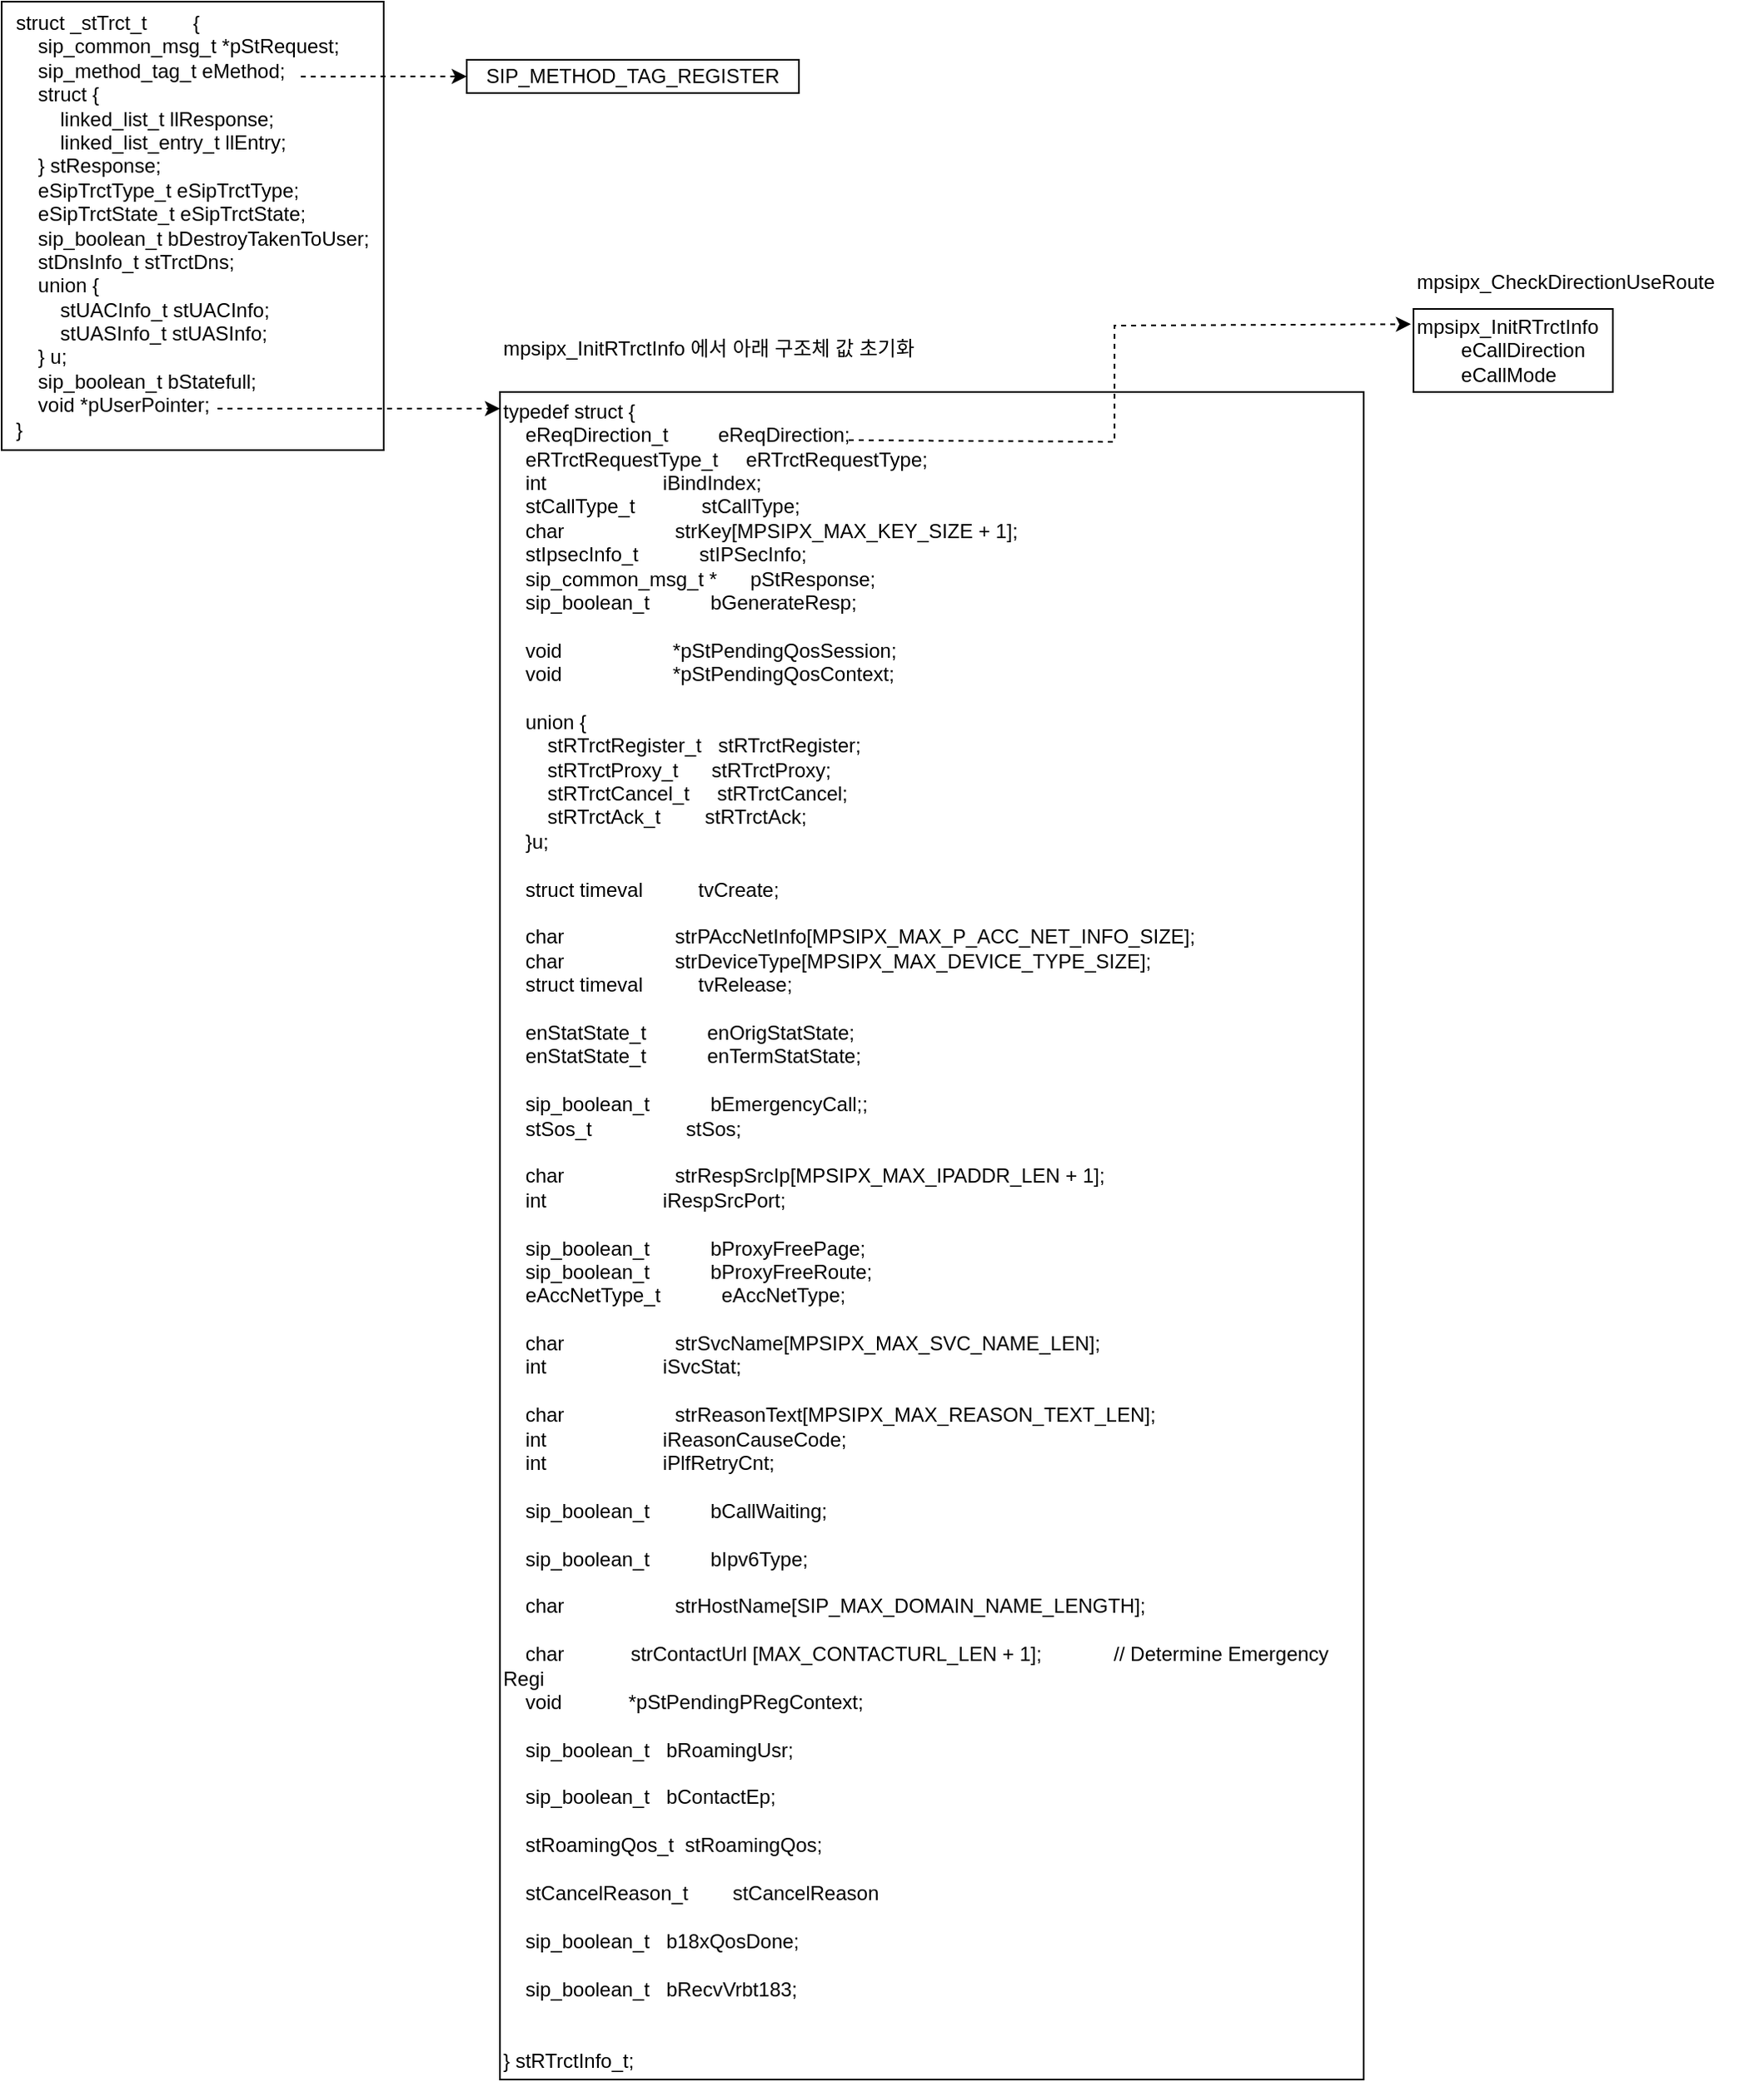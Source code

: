 <mxfile version="24.6.4" type="github">
  <diagram name="페이지-1" id="YhR5rL2IVKgzNh5xREoA">
    <mxGraphModel dx="989" dy="502" grid="1" gridSize="10" guides="1" tooltips="1" connect="1" arrows="1" fold="1" page="1" pageScale="1" pageWidth="827" pageHeight="1169" math="0" shadow="0">
      <root>
        <mxCell id="0" />
        <mxCell id="1" parent="0" />
        <mxCell id="j6d-o00OI4CUoNa3O5Kz-4" value="&lt;div style=&quot;text-align: left;&quot;&gt;struct _stTrct_t&lt;span style=&quot;white-space: pre;&quot;&gt;&#x9;&lt;/span&gt;{&lt;/div&gt;&lt;div style=&quot;text-align: left;&quot;&gt;&amp;nbsp; &amp;nbsp; sip_common_msg_t *pStRequest;&lt;/div&gt;&lt;div style=&quot;text-align: left;&quot;&gt;&amp;nbsp; &amp;nbsp; sip_method_tag_t eMethod;&lt;/div&gt;&lt;div style=&quot;text-align: left;&quot;&gt;&amp;nbsp; &amp;nbsp; struct {&lt;/div&gt;&lt;div style=&quot;text-align: left;&quot;&gt;&amp;nbsp; &amp;nbsp; &amp;nbsp; &amp;nbsp;&lt;span style=&quot;white-space: pre;&quot;&gt;&#x9;&lt;/span&gt;linked_list_t llResponse;&lt;/div&gt;&lt;div style=&quot;text-align: left;&quot;&gt;&amp;nbsp; &amp;nbsp; &amp;nbsp; &amp;nbsp;&lt;span style=&quot;white-space: pre;&quot;&gt;&#x9;&lt;/span&gt;linked_list_entry_t llEntry;&lt;/div&gt;&lt;div style=&quot;text-align: left;&quot;&gt;&amp;nbsp; &amp;nbsp; } stResponse;&lt;/div&gt;&lt;div style=&quot;text-align: left;&quot;&gt;&amp;nbsp; &amp;nbsp; eSipTrctType_t eSipTrctType;&lt;/div&gt;&lt;div style=&quot;text-align: left;&quot;&gt;&amp;nbsp; &amp;nbsp; eSipTrctState_t eSipTrctState;&lt;/div&gt;&lt;div style=&quot;text-align: left;&quot;&gt;&amp;nbsp; &amp;nbsp; sip_boolean_t bDestroyTakenToUser;&lt;/div&gt;&lt;div style=&quot;text-align: left;&quot;&gt;&amp;nbsp; &amp;nbsp; stDnsInfo_t stTrctDns;&lt;/div&gt;&lt;div style=&quot;text-align: left;&quot;&gt;&amp;nbsp; &amp;nbsp; union {&lt;/div&gt;&lt;div style=&quot;text-align: left;&quot;&gt;&amp;nbsp; &amp;nbsp; &amp;nbsp; &amp;nbsp;&lt;span style=&quot;white-space: pre;&quot;&gt;&#x9;&lt;/span&gt;stUACInfo_t stUACInfo;&lt;/div&gt;&lt;div style=&quot;text-align: left;&quot;&gt;&amp;nbsp; &amp;nbsp; &amp;nbsp; &amp;nbsp;&lt;span style=&quot;white-space: pre;&quot;&gt;&#x9;&lt;/span&gt;stUASInfo_t stUASInfo;&lt;/div&gt;&lt;div style=&quot;text-align: left;&quot;&gt;&amp;nbsp; &amp;nbsp; } u;&lt;/div&gt;&lt;div style=&quot;text-align: left;&quot;&gt;&amp;nbsp; &amp;nbsp; sip_boolean_t bStatefull;&lt;/div&gt;&lt;div style=&quot;text-align: left;&quot;&gt;&amp;nbsp; &amp;nbsp; void *pUserPointer;&lt;/div&gt;&lt;div style=&quot;text-align: left;&quot;&gt;}&lt;/div&gt;" style="rounded=0;whiteSpace=wrap;html=1;" vertex="1" parent="1">
          <mxGeometry y="5" width="230" height="270" as="geometry" />
        </mxCell>
        <mxCell id="j6d-o00OI4CUoNa3O5Kz-5" value="&lt;span style=&quot;&quot;&gt;typedef struct {&lt;/span&gt;&lt;br style=&quot;padding: 0px; margin: 0px;&quot;&gt;&lt;span style=&quot;&quot;&gt;&amp;nbsp; &amp;nbsp; eReqDirection_t&amp;nbsp; &amp;nbsp; &amp;nbsp; &amp;nbsp; &amp;nbsp;eReqDirection;&lt;/span&gt;&lt;br style=&quot;padding: 0px; margin: 0px;&quot;&gt;&lt;span style=&quot;&quot;&gt;&amp;nbsp; &amp;nbsp; eRTrctRequestType_t&amp;nbsp; &amp;nbsp; &amp;nbsp;eRTrctRequestType;&lt;/span&gt;&lt;br style=&quot;padding: 0px; margin: 0px;&quot;&gt;&lt;span style=&quot;&quot;&gt;&amp;nbsp; &amp;nbsp; int&amp;nbsp; &amp;nbsp; &amp;nbsp; &amp;nbsp; &amp;nbsp; &amp;nbsp; &amp;nbsp; &amp;nbsp; &amp;nbsp; &amp;nbsp; &amp;nbsp;iBindIndex;&lt;/span&gt;&lt;br style=&quot;padding: 0px; margin: 0px;&quot;&gt;&lt;span style=&quot;&quot;&gt;&amp;nbsp; &amp;nbsp; stCallType_t&amp;nbsp; &amp;nbsp; &amp;nbsp; &amp;nbsp; &amp;nbsp; &amp;nbsp; stCallType;&lt;/span&gt;&lt;br style=&quot;padding: 0px; margin: 0px;&quot;&gt;&lt;span style=&quot;&quot;&gt;&amp;nbsp; &amp;nbsp; char&amp;nbsp; &amp;nbsp; &amp;nbsp; &amp;nbsp; &amp;nbsp; &amp;nbsp; &amp;nbsp; &amp;nbsp; &amp;nbsp; &amp;nbsp; strKey[MPSIPX_MAX_KEY_SIZE + 1];&lt;/span&gt;&lt;br style=&quot;padding: 0px; margin: 0px;&quot;&gt;&lt;span style=&quot;&quot;&gt;&amp;nbsp; &amp;nbsp; stIpsecInfo_t&amp;nbsp; &amp;nbsp; &amp;nbsp; &amp;nbsp; &amp;nbsp; &amp;nbsp;stIPSecInfo;&lt;/span&gt;&lt;br style=&quot;padding: 0px; margin: 0px;&quot;&gt;&lt;span style=&quot;&quot;&gt;&amp;nbsp; &amp;nbsp; sip_common_msg_t *&amp;nbsp; &amp;nbsp; &amp;nbsp; pStResponse;&lt;/span&gt;&lt;br style=&quot;padding: 0px; margin: 0px;&quot;&gt;&lt;span style=&quot;&quot;&gt;&amp;nbsp; &amp;nbsp; sip_boolean_t&amp;nbsp; &amp;nbsp; &amp;nbsp; &amp;nbsp; &amp;nbsp; &amp;nbsp;bGenerateResp;&lt;/span&gt;&lt;br style=&quot;padding: 0px; margin: 0px;&quot;&gt;&lt;br style=&quot;padding: 0px; margin: 0px;&quot;&gt;&lt;span style=&quot;&quot;&gt;&amp;nbsp; &amp;nbsp; void&amp;nbsp; &amp;nbsp; &amp;nbsp; &amp;nbsp; &amp;nbsp; &amp;nbsp; &amp;nbsp; &amp;nbsp; &amp;nbsp; &amp;nbsp; *pStPendingQosSession;&lt;/span&gt;&lt;br style=&quot;padding: 0px; margin: 0px;&quot;&gt;&lt;span style=&quot;&quot;&gt;&amp;nbsp; &amp;nbsp; void&amp;nbsp; &amp;nbsp; &amp;nbsp; &amp;nbsp; &amp;nbsp; &amp;nbsp; &amp;nbsp; &amp;nbsp; &amp;nbsp; &amp;nbsp; *pStPendingQosContext;&lt;/span&gt;&lt;br style=&quot;padding: 0px; margin: 0px;&quot;&gt;&lt;br style=&quot;padding: 0px; margin: 0px;&quot;&gt;&lt;span style=&quot;&quot;&gt;&amp;nbsp; &amp;nbsp; union {&lt;/span&gt;&lt;br style=&quot;padding: 0px; margin: 0px;&quot;&gt;&lt;span style=&quot;&quot;&gt;&amp;nbsp; &amp;nbsp; &amp;nbsp; &amp;nbsp; stRTrctRegister_t&amp;nbsp; &amp;nbsp;stRTrctRegister;&lt;/span&gt;&lt;br style=&quot;padding: 0px; margin: 0px;&quot;&gt;&lt;span style=&quot;&quot;&gt;&amp;nbsp; &amp;nbsp; &amp;nbsp; &amp;nbsp; stRTrctProxy_t&amp;nbsp; &amp;nbsp; &amp;nbsp; stRTrctProxy;&lt;/span&gt;&lt;br style=&quot;padding: 0px; margin: 0px;&quot;&gt;&lt;span style=&quot;&quot;&gt;&amp;nbsp; &amp;nbsp; &amp;nbsp; &amp;nbsp; stRTrctCancel_t&amp;nbsp; &amp;nbsp; &amp;nbsp;stRTrctCancel;&lt;/span&gt;&lt;br style=&quot;padding: 0px; margin: 0px;&quot;&gt;&lt;span style=&quot;&quot;&gt;&amp;nbsp; &amp;nbsp; &amp;nbsp; &amp;nbsp; stRTrctAck_t&amp;nbsp; &amp;nbsp; &amp;nbsp; &amp;nbsp; stRTrctAck;&lt;/span&gt;&lt;br style=&quot;padding: 0px; margin: 0px;&quot;&gt;&lt;span style=&quot;&quot;&gt;&amp;nbsp; &amp;nbsp; }u;&lt;/span&gt;&lt;br style=&quot;padding: 0px; margin: 0px;&quot;&gt;&lt;br style=&quot;padding: 0px; margin: 0px;&quot;&gt;&lt;span style=&quot;&quot;&gt;&amp;nbsp; &amp;nbsp; struct timeval&amp;nbsp; &amp;nbsp; &amp;nbsp; &amp;nbsp; &amp;nbsp; tvCreate;&lt;/span&gt;&lt;br style=&quot;padding: 0px; margin: 0px;&quot;&gt;&lt;br style=&quot;padding: 0px; margin: 0px;&quot;&gt;&lt;span style=&quot;&quot;&gt;&amp;nbsp; &amp;nbsp; char&amp;nbsp; &amp;nbsp; &amp;nbsp; &amp;nbsp; &amp;nbsp; &amp;nbsp; &amp;nbsp; &amp;nbsp; &amp;nbsp; &amp;nbsp; strPAccNetInfo[MPSIPX_MAX_P_ACC_NET_INFO_SIZE];&lt;/span&gt;&lt;br style=&quot;padding: 0px; margin: 0px;&quot;&gt;&lt;span style=&quot;&quot;&gt;&amp;nbsp; &amp;nbsp; char&amp;nbsp; &amp;nbsp; &amp;nbsp; &amp;nbsp; &amp;nbsp; &amp;nbsp; &amp;nbsp; &amp;nbsp; &amp;nbsp; &amp;nbsp; strDeviceType[MPSIPX_MAX_DEVICE_TYPE_SIZE];&lt;/span&gt;&lt;br style=&quot;padding: 0px; margin: 0px;&quot;&gt;&lt;span style=&quot;&quot;&gt;&amp;nbsp; &amp;nbsp; struct timeval&amp;nbsp; &amp;nbsp; &amp;nbsp; &amp;nbsp; &amp;nbsp; tvRelease;&lt;/span&gt;&lt;br style=&quot;padding: 0px; margin: 0px;&quot;&gt;&lt;br style=&quot;padding: 0px; margin: 0px;&quot;&gt;&lt;span style=&quot;&quot;&gt;&amp;nbsp; &amp;nbsp; enStatState_t&amp;nbsp; &amp;nbsp; &amp;nbsp; &amp;nbsp; &amp;nbsp; &amp;nbsp;enOrigStatState;&lt;/span&gt;&lt;br style=&quot;padding: 0px; margin: 0px;&quot;&gt;&lt;span style=&quot;&quot;&gt;&amp;nbsp; &amp;nbsp; enStatState_t&amp;nbsp; &amp;nbsp; &amp;nbsp; &amp;nbsp; &amp;nbsp; &amp;nbsp;enTermStatState;&lt;/span&gt;&lt;br style=&quot;padding: 0px; margin: 0px;&quot;&gt;&lt;br style=&quot;padding: 0px; margin: 0px;&quot;&gt;&lt;span style=&quot;&quot;&gt;&amp;nbsp; &amp;nbsp; sip_boolean_t&amp;nbsp; &amp;nbsp; &amp;nbsp; &amp;nbsp; &amp;nbsp; &amp;nbsp;bEmergencyCall;;&lt;/span&gt;&lt;br style=&quot;padding: 0px; margin: 0px;&quot;&gt;&lt;span style=&quot;&quot;&gt;&amp;nbsp; &amp;nbsp; stSos_t&amp;nbsp; &amp;nbsp; &amp;nbsp; &amp;nbsp; &amp;nbsp; &amp;nbsp; &amp;nbsp; &amp;nbsp; &amp;nbsp;stSos;&lt;/span&gt;&lt;br style=&quot;padding: 0px; margin: 0px;&quot;&gt;&lt;span style=&quot;&quot;&gt;&amp;nbsp; &amp;nbsp;&amp;nbsp;&lt;/span&gt;&lt;br style=&quot;padding: 0px; margin: 0px;&quot;&gt;&lt;span style=&quot;&quot;&gt;&amp;nbsp; &amp;nbsp; char&amp;nbsp; &amp;nbsp; &amp;nbsp; &amp;nbsp; &amp;nbsp; &amp;nbsp; &amp;nbsp; &amp;nbsp; &amp;nbsp; &amp;nbsp; strRespSrcIp[MPSIPX_MAX_IPADDR_LEN + 1];&lt;/span&gt;&lt;br style=&quot;padding: 0px; margin: 0px;&quot;&gt;&lt;span style=&quot;&quot;&gt;&amp;nbsp; &amp;nbsp; int&amp;nbsp; &amp;nbsp; &amp;nbsp; &amp;nbsp; &amp;nbsp; &amp;nbsp; &amp;nbsp; &amp;nbsp; &amp;nbsp; &amp;nbsp; &amp;nbsp;iRespSrcPort;&amp;nbsp; &amp;nbsp; &amp;nbsp;&lt;/span&gt;&lt;br style=&quot;padding: 0px; margin: 0px;&quot;&gt;&lt;br style=&quot;padding: 0px; margin: 0px;&quot;&gt;&lt;span style=&quot;&quot;&gt;&amp;nbsp; &amp;nbsp; sip_boolean_t&amp;nbsp; &amp;nbsp; &amp;nbsp; &amp;nbsp; &amp;nbsp; &amp;nbsp;bProxyFreePage;&lt;/span&gt;&lt;br style=&quot;padding: 0px; margin: 0px;&quot;&gt;&lt;span style=&quot;&quot;&gt;&amp;nbsp; &amp;nbsp; sip_boolean_t&amp;nbsp; &amp;nbsp; &amp;nbsp; &amp;nbsp; &amp;nbsp; &amp;nbsp;bProxyFreeRoute;&lt;/span&gt;&lt;br style=&quot;padding: 0px; margin: 0px;&quot;&gt;&lt;span style=&quot;&quot;&gt;&amp;nbsp; &amp;nbsp; eAccNetType_t&amp;nbsp; &amp;nbsp; &amp;nbsp; &amp;nbsp; &amp;nbsp; &amp;nbsp;eAccNetType;&lt;/span&gt;&lt;br style=&quot;padding: 0px; margin: 0px;&quot;&gt;&lt;br style=&quot;padding: 0px; margin: 0px;&quot;&gt;&lt;span style=&quot;&quot;&gt;&amp;nbsp; &amp;nbsp; char&amp;nbsp; &amp;nbsp; &amp;nbsp; &amp;nbsp; &amp;nbsp; &amp;nbsp; &amp;nbsp; &amp;nbsp; &amp;nbsp; &amp;nbsp; strSvcName[MPSIPX_MAX_SVC_NAME_LEN];&lt;/span&gt;&lt;br style=&quot;padding: 0px; margin: 0px;&quot;&gt;&lt;span style=&quot;&quot;&gt;&amp;nbsp; &amp;nbsp; int&amp;nbsp; &amp;nbsp; &amp;nbsp; &amp;nbsp; &amp;nbsp; &amp;nbsp; &amp;nbsp; &amp;nbsp; &amp;nbsp; &amp;nbsp; &amp;nbsp;iSvcStat;&lt;/span&gt;&lt;br style=&quot;padding: 0px; margin: 0px;&quot;&gt;&lt;br style=&quot;padding: 0px; margin: 0px;&quot;&gt;&lt;span style=&quot;&quot;&gt;&amp;nbsp; &amp;nbsp; char&amp;nbsp; &amp;nbsp; &amp;nbsp; &amp;nbsp; &amp;nbsp; &amp;nbsp; &amp;nbsp; &amp;nbsp; &amp;nbsp; &amp;nbsp; strReasonText[MPSIPX_MAX_REASON_TEXT_LEN];&lt;/span&gt;&lt;br style=&quot;padding: 0px; margin: 0px;&quot;&gt;&lt;span style=&quot;&quot;&gt;&amp;nbsp; &amp;nbsp; int&amp;nbsp; &amp;nbsp; &amp;nbsp; &amp;nbsp; &amp;nbsp; &amp;nbsp; &amp;nbsp; &amp;nbsp; &amp;nbsp; &amp;nbsp; &amp;nbsp;iReasonCauseCode;&lt;/span&gt;&lt;br style=&quot;padding: 0px; margin: 0px;&quot;&gt;&lt;span style=&quot;&quot;&gt;&amp;nbsp; &amp;nbsp; int&amp;nbsp; &amp;nbsp; &amp;nbsp; &amp;nbsp; &amp;nbsp; &amp;nbsp; &amp;nbsp; &amp;nbsp; &amp;nbsp; &amp;nbsp; &amp;nbsp;iPlfRetryCnt;&lt;/span&gt;&lt;br style=&quot;padding: 0px; margin: 0px;&quot;&gt;&lt;br style=&quot;padding: 0px; margin: 0px;&quot;&gt;&lt;span style=&quot;&quot;&gt;&amp;nbsp; &amp;nbsp; sip_boolean_t&amp;nbsp; &amp;nbsp; &amp;nbsp; &amp;nbsp; &amp;nbsp; &amp;nbsp;bCallWaiting;&lt;/span&gt;&lt;br style=&quot;padding: 0px; margin: 0px;&quot;&gt;&lt;br style=&quot;padding: 0px; margin: 0px;&quot;&gt;&lt;span style=&quot;&quot;&gt;&amp;nbsp; &amp;nbsp; sip_boolean_t&amp;nbsp; &amp;nbsp; &amp;nbsp; &amp;nbsp; &amp;nbsp; &amp;nbsp;bIpv6Type;&lt;/span&gt;&lt;br style=&quot;padding: 0px; margin: 0px;&quot;&gt;&lt;br style=&quot;padding: 0px; margin: 0px;&quot;&gt;&lt;span style=&quot;&quot;&gt;&amp;nbsp; &amp;nbsp; char&amp;nbsp; &amp;nbsp; &amp;nbsp; &amp;nbsp; &amp;nbsp; &amp;nbsp; &amp;nbsp; &amp;nbsp; &amp;nbsp; &amp;nbsp; strHostName[SIP_MAX_DOMAIN_NAME_LENGTH];&lt;/span&gt;&lt;br style=&quot;padding: 0px; margin: 0px;&quot;&gt;&lt;br style=&quot;padding: 0px; margin: 0px;&quot;&gt;&lt;span style=&quot;&quot;&gt;&amp;nbsp; &amp;nbsp; char&amp;nbsp; &amp;nbsp; &amp;nbsp; &amp;nbsp; &amp;nbsp; &amp;nbsp; strContactUrl [MAX_CONTACTURL_LEN + 1];&amp;nbsp; &amp;nbsp; &amp;nbsp; &amp;nbsp; &amp;nbsp; &amp;nbsp; &amp;nbsp;// Determine Emergency Regi&amp;nbsp;&lt;/span&gt;&lt;br style=&quot;padding: 0px; margin: 0px;&quot;&gt;&lt;span style=&quot;&quot;&gt;&amp;nbsp; &amp;nbsp; void&amp;nbsp; &amp;nbsp; &amp;nbsp; &amp;nbsp; &amp;nbsp; &amp;nbsp; *pStPendingPRegContext;&lt;/span&gt;&lt;br style=&quot;padding: 0px; margin: 0px;&quot;&gt;&lt;br style=&quot;padding: 0px; margin: 0px;&quot;&gt;&lt;span style=&quot;&quot;&gt;&amp;nbsp; &amp;nbsp; sip_boolean_t&amp;nbsp; &amp;nbsp;bRoamingUsr;&lt;/span&gt;&lt;br style=&quot;padding: 0px; margin: 0px;&quot;&gt;&lt;br style=&quot;padding: 0px; margin: 0px;&quot;&gt;&lt;span style=&quot;&quot;&gt;&amp;nbsp; &amp;nbsp; sip_boolean_t&amp;nbsp; &amp;nbsp;bContactEp;&lt;/span&gt;&lt;br style=&quot;padding: 0px; margin: 0px;&quot;&gt;&lt;br style=&quot;padding: 0px; margin: 0px;&quot;&gt;&lt;span style=&quot;&quot;&gt;&amp;nbsp; &amp;nbsp; stRoamingQos_t&amp;nbsp; stRoamingQos;&lt;/span&gt;&lt;br style=&quot;padding: 0px; margin: 0px;&quot;&gt;&lt;br style=&quot;padding: 0px; margin: 0px;&quot;&gt;&lt;span style=&quot;&quot;&gt;&amp;nbsp; &amp;nbsp; stCancelReason_t&amp;nbsp; &amp;nbsp; &amp;nbsp; &amp;nbsp; stCancelReason&lt;/span&gt;&lt;br style=&quot;padding: 0px; margin: 0px;&quot;&gt;&lt;br style=&quot;padding: 0px; margin: 0px;&quot;&gt;&lt;span style=&quot;&quot;&gt;&amp;nbsp; &amp;nbsp; sip_boolean_t&amp;nbsp; &amp;nbsp;b18xQosDone;&lt;/span&gt;&lt;br style=&quot;padding: 0px; margin: 0px;&quot;&gt;&lt;br style=&quot;padding: 0px; margin: 0px;&quot;&gt;&lt;span style=&quot;&quot;&gt;&amp;nbsp; &amp;nbsp; sip_boolean_t&amp;nbsp; &amp;nbsp;bRecvVrbt183;&lt;/span&gt;&lt;br style=&quot;padding: 0px; margin: 0px;&quot;&gt;&lt;br style=&quot;padding: 0px; margin: 0px;&quot;&gt;&lt;br style=&quot;padding: 0px; margin: 0px;&quot;&gt;&lt;span style=&quot;&quot;&gt;} stRTrctInfo_t;&lt;/span&gt;" style="rounded=0;whiteSpace=wrap;html=1;align=left;" vertex="1" parent="1">
          <mxGeometry x="300" y="240" width="520" height="1016" as="geometry" />
        </mxCell>
        <mxCell id="j6d-o00OI4CUoNa3O5Kz-6" value="" style="endArrow=classic;html=1;rounded=0;dashed=1;" edge="1" parent="1">
          <mxGeometry width="50" height="50" relative="1" as="geometry">
            <mxPoint x="130" y="250" as="sourcePoint" />
            <mxPoint x="300" y="250" as="targetPoint" />
          </mxGeometry>
        </mxCell>
        <mxCell id="j6d-o00OI4CUoNa3O5Kz-7" value="mpsipx_InitRTrctInfo 에서 아래 구조체 값 초기화" style="text;whiteSpace=wrap;" vertex="1" parent="1">
          <mxGeometry x="300" y="200" width="280" height="30" as="geometry" />
        </mxCell>
        <mxCell id="j6d-o00OI4CUoNa3O5Kz-8" value="mpsipx_InitRTrctInfo&lt;div&gt;&lt;span style=&quot;white-space: pre;&quot;&gt;&#x9;&lt;/span&gt;&lt;span style=&quot;background-color: initial;&quot;&gt;eCallDirection&lt;/span&gt;&lt;br&gt;&lt;/div&gt;&lt;div&gt;&lt;span style=&quot;background-color: initial;&quot;&gt;&lt;span style=&quot;white-space: pre;&quot;&gt;&#x9;&lt;/span&gt;&lt;/span&gt;&lt;span style=&quot;background-color: initial;&quot;&gt;eCallMode&lt;/span&gt;&lt;/div&gt;" style="rounded=0;whiteSpace=wrap;html=1;align=left;" vertex="1" parent="1">
          <mxGeometry x="850" y="190" width="120" height="50" as="geometry" />
        </mxCell>
        <mxCell id="j6d-o00OI4CUoNa3O5Kz-9" value="" style="endArrow=classic;html=1;rounded=0;entryX=-0.013;entryY=0.183;entryDx=0;entryDy=0;entryPerimeter=0;dashed=1;" edge="1" parent="1" target="j6d-o00OI4CUoNa3O5Kz-8">
          <mxGeometry width="50" height="50" relative="1" as="geometry">
            <mxPoint x="510" y="269" as="sourcePoint" />
            <mxPoint x="710" y="310" as="targetPoint" />
            <Array as="points">
              <mxPoint x="670" y="270" />
              <mxPoint x="670" y="200" />
            </Array>
          </mxGeometry>
        </mxCell>
        <mxCell id="j6d-o00OI4CUoNa3O5Kz-10" value="mpsipx_CheckDirectionUseRoute" style="text;whiteSpace=wrap;" vertex="1" parent="1">
          <mxGeometry x="850" y="160" width="210" height="20" as="geometry" />
        </mxCell>
        <mxCell id="j6d-o00OI4CUoNa3O5Kz-11" value="" style="endArrow=classic;html=1;rounded=0;exitX=0.783;exitY=0.167;exitDx=0;exitDy=0;exitPerimeter=0;dashed=1;" edge="1" parent="1" source="j6d-o00OI4CUoNa3O5Kz-4">
          <mxGeometry width="50" height="50" relative="1" as="geometry">
            <mxPoint x="440" y="140" as="sourcePoint" />
            <mxPoint x="280" y="50" as="targetPoint" />
          </mxGeometry>
        </mxCell>
        <mxCell id="j6d-o00OI4CUoNa3O5Kz-12" value="SIP_METHOD_TAG_REGISTER" style="rounded=0;whiteSpace=wrap;html=1;" vertex="1" parent="1">
          <mxGeometry x="280" y="40" width="200" height="20" as="geometry" />
        </mxCell>
      </root>
    </mxGraphModel>
  </diagram>
</mxfile>
